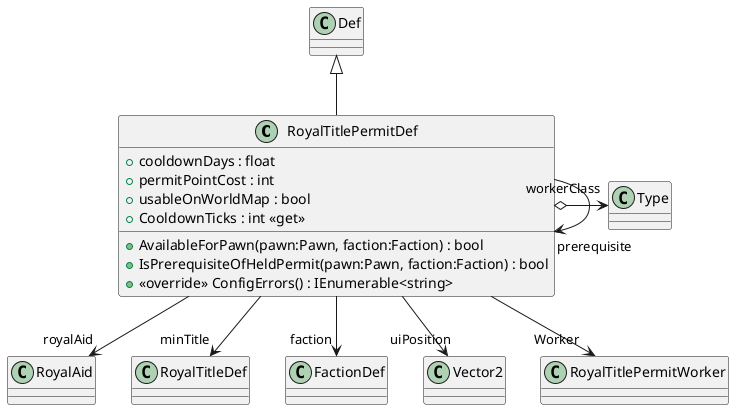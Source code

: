 @startuml
class RoyalTitlePermitDef {
    + cooldownDays : float
    + permitPointCost : int
    + usableOnWorldMap : bool
    + CooldownTicks : int <<get>>
    + AvailableForPawn(pawn:Pawn, faction:Faction) : bool
    + IsPrerequisiteOfHeldPermit(pawn:Pawn, faction:Faction) : bool
    + <<override>> ConfigErrors() : IEnumerable<string>
}
Def <|-- RoyalTitlePermitDef
RoyalTitlePermitDef o-> "workerClass" Type
RoyalTitlePermitDef --> "royalAid" RoyalAid
RoyalTitlePermitDef --> "minTitle" RoyalTitleDef
RoyalTitlePermitDef --> "faction" FactionDef
RoyalTitlePermitDef --> "prerequisite" RoyalTitlePermitDef
RoyalTitlePermitDef --> "uiPosition" Vector2
RoyalTitlePermitDef --> "Worker" RoyalTitlePermitWorker
@enduml
